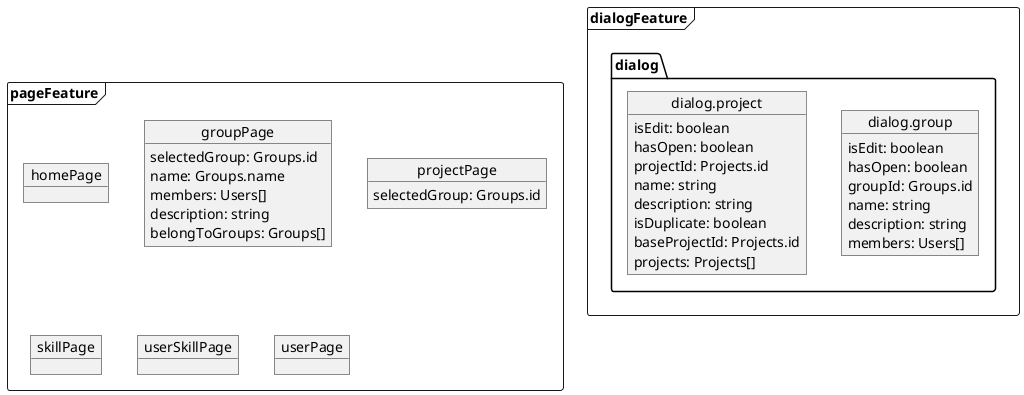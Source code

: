 @startuml schema-diagram

frame pageFeature {
  object homePage {

  }
  object groupPage {
    selectedGroup: Groups.id
    name: Groups.name
    members: Users[]
    description: string
    belongToGroups: Groups[]
  }
  object projectPage {
    selectedGroup: Groups.id
  }
  object skillPage {

  }
  object userSkillPage {

  }
  object userPage {

  }
}

frame dialogFeature {
  object dialog.group {
    isEdit: boolean
    hasOpen: boolean
    groupId: Groups.id
    name: string
    description: string
    members: Users[]
  }
  
  object dialog.project {
    isEdit: boolean
    hasOpen: boolean
    projectId: Projects.id
    name: string
    description: string
    isDuplicate: boolean
    baseProjectId: Projects.id
    projects: Projects[]
  }
}

@enduml